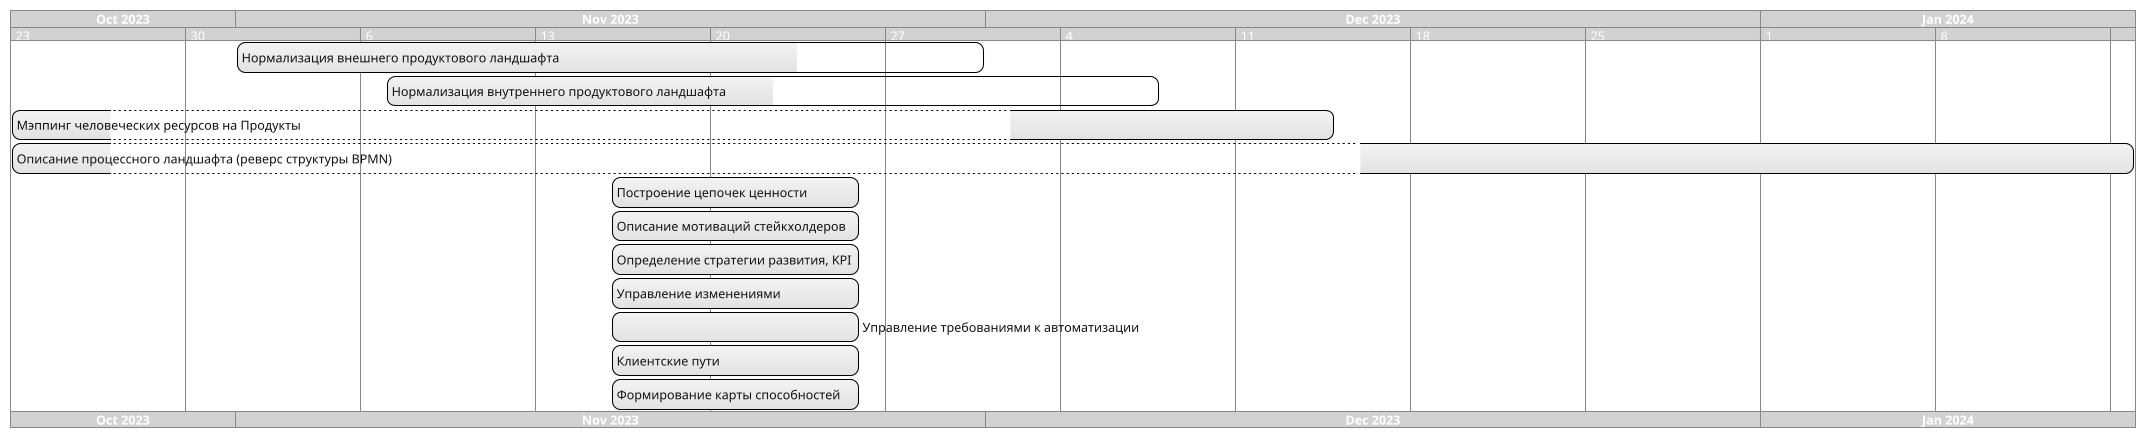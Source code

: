 @startgantt
!theme lightgray
<style>
ganttDiagram {

	task {
		$primary_scheme()
        FontColor #111111
        FontName Arial
		LineColor #000000
		Margin 2
		Padding 6
	}
}
</style>

printscale weekly with calendar date zoom 5
Project starts 2023-10-23



[Нормализация внешнего продуктового ландшафта] as [s01] starts 2023-11-01 and ends 2023-11-30
[Нормализация внутреннего продуктового ландшафта] as [s02] starts 2023-11-07 and ends 2023-12-07
[Мэппинг человеческих ресурсов на Продукты] as [s03] starts 2023-10-23 and ends 2023-12-14
[Описание процессного ландшафта (реверс структуры BPMN)] as [s04] starts 2023-10-23 and ends 2024-01-15
[Построение цепочек ценности] starts 2023-11-16 and requires 10 days
[Описание мотиваций стейкхолдеров] starts 2023-11-16 and requires 10 days
[Определение стратегии развития, KPI] starts 2023-11-16 and requires 10 days
[Управление изменениями] starts 2023-11-16 and requires 10 days
[Управление требованиями к автоматизации] starts 2023-11-16 and requires 10 days
[Клиентские пути] starts 2023-11-16 and requires 10 days
[Формирование карты способностей] starts 2023-11-16 and requires 10 days

[s01] is 75% completed
[s02] is 50% completed
[s03] pauses from 2023-10-27 to 2023-12-01 and is 10% completed

[s04] pauses from 2023-10-27 to 2023-12-15

' 2023-10-23 to 2023-10-31 are named [Earlier]
' 2023-11-01 to 2023-12-31 are named [Current activities]
' 2024-01-01 to 2024-03-30 are named [Future activities]

@endgantt

